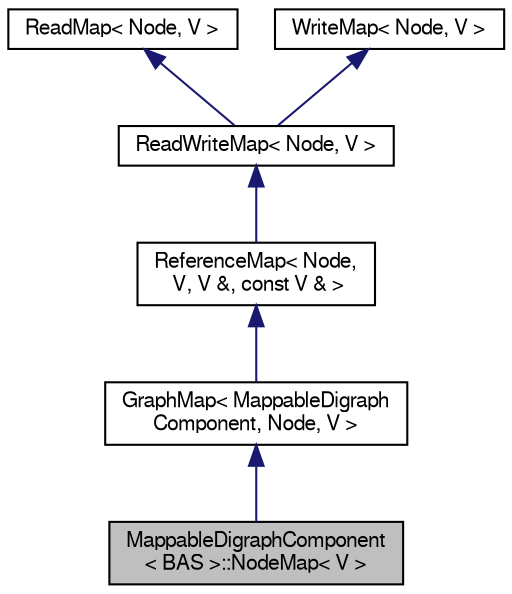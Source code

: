digraph "MappableDigraphComponent&lt; BAS &gt;::NodeMap&lt; V &gt;"
{
 // LATEX_PDF_SIZE
  edge [fontname="FreeSans",fontsize="10",labelfontname="FreeSans",labelfontsize="10"];
  node [fontname="FreeSans",fontsize="10",shape=record];
  Node0 [label="MappableDigraphComponent\l\< BAS \>::NodeMap\< V \>",height=0.2,width=0.4,color="black", fillcolor="grey75", style="filled", fontcolor="black",tooltip="Standard graph map for the nodes."];
  Node1 -> Node0 [dir="back",color="midnightblue",fontsize="10",style="solid",fontname="FreeSans"];
  Node1 [label="GraphMap\< MappableDigraph\lComponent, Node, V \>",height=0.2,width=0.4,color="black", fillcolor="white", style="filled",URL="$a05145.html",tooltip=" "];
  Node2 -> Node1 [dir="back",color="midnightblue",fontsize="10",style="solid",fontname="FreeSans"];
  Node2 [label="ReferenceMap\< Node,\l V, V &, const V & \>",height=0.2,width=0.4,color="black", fillcolor="white", style="filled",URL="$a05301.html",tooltip=" "];
  Node3 -> Node2 [dir="back",color="midnightblue",fontsize="10",style="solid",fontname="FreeSans"];
  Node3 [label="ReadWriteMap\< Node, V \>",height=0.2,width=0.4,color="black", fillcolor="white", style="filled",URL="$a05293.html",tooltip=" "];
  Node4 -> Node3 [dir="back",color="midnightblue",fontsize="10",style="solid",fontname="FreeSans"];
  Node4 [label="ReadMap\< Node, V \>",height=0.2,width=0.4,color="black", fillcolor="white", style="filled",URL="$a05277.html",tooltip=" "];
  Node5 -> Node3 [dir="back",color="midnightblue",fontsize="10",style="solid",fontname="FreeSans"];
  Node5 [label="WriteMap\< Node, V \>",height=0.2,width=0.4,color="black", fillcolor="white", style="filled",URL="$a05285.html",tooltip=" "];
}
